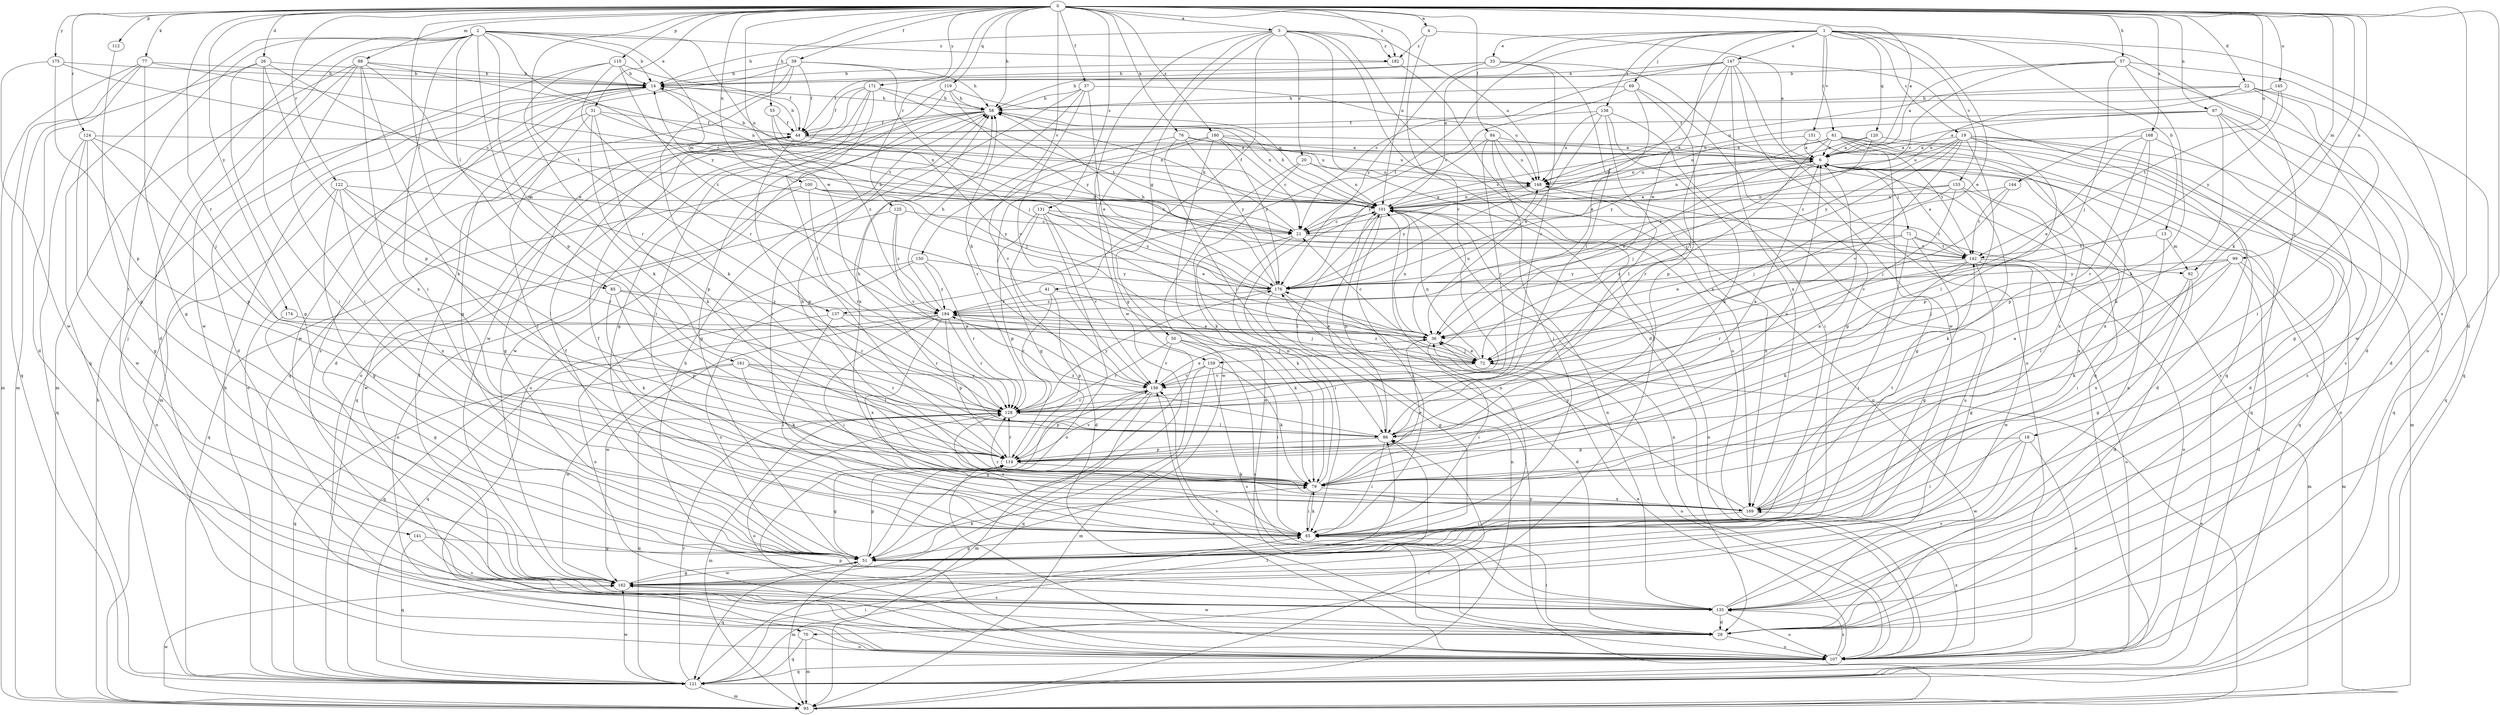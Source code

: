 strict digraph  {
0;
1;
2;
3;
4;
6;
13;
14;
18;
19;
20;
21;
22;
26;
28;
31;
33;
36;
37;
39;
41;
44;
50;
51;
55;
57;
58;
61;
65;
69;
70;
71;
72;
76;
77;
79;
84;
85;
86;
88;
92;
93;
97;
99;
100;
101;
107;
110;
112;
114;
119;
120;
121;
122;
124;
125;
128;
131;
135;
137;
138;
141;
142;
144;
145;
147;
148;
150;
151;
153;
156;
159;
161;
162;
168;
169;
171;
174;
175;
176;
180;
182;
184;
0 -> 3  [label=a];
0 -> 4  [label=a];
0 -> 6  [label=a];
0 -> 22  [label=d];
0 -> 26  [label=d];
0 -> 28  [label=d];
0 -> 31  [label=e];
0 -> 37  [label=f];
0 -> 39  [label=f];
0 -> 55  [label=h];
0 -> 57  [label=h];
0 -> 58  [label=h];
0 -> 76  [label=k];
0 -> 77  [label=k];
0 -> 79  [label=k];
0 -> 84  [label=l];
0 -> 85  [label=l];
0 -> 88  [label=m];
0 -> 92  [label=m];
0 -> 97  [label=n];
0 -> 99  [label=n];
0 -> 100  [label=n];
0 -> 101  [label=n];
0 -> 110  [label=p];
0 -> 112  [label=p];
0 -> 119  [label=q];
0 -> 122  [label=r];
0 -> 124  [label=r];
0 -> 125  [label=r];
0 -> 128  [label=r];
0 -> 131  [label=s];
0 -> 135  [label=s];
0 -> 137  [label=t];
0 -> 144  [label=u];
0 -> 145  [label=u];
0 -> 150  [label=v];
0 -> 159  [label=w];
0 -> 168  [label=x];
0 -> 171  [label=y];
0 -> 174  [label=y];
0 -> 175  [label=y];
0 -> 180  [label=z];
0 -> 182  [label=z];
1 -> 13  [label=b];
1 -> 18  [label=c];
1 -> 19  [label=c];
1 -> 33  [label=e];
1 -> 36  [label=e];
1 -> 61  [label=i];
1 -> 69  [label=j];
1 -> 101  [label=n];
1 -> 107  [label=o];
1 -> 120  [label=q];
1 -> 137  [label=t];
1 -> 138  [label=t];
1 -> 147  [label=u];
1 -> 151  [label=v];
1 -> 153  [label=v];
1 -> 159  [label=w];
2 -> 14  [label=b];
2 -> 28  [label=d];
2 -> 65  [label=i];
2 -> 70  [label=j];
2 -> 85  [label=l];
2 -> 92  [label=m];
2 -> 101  [label=n];
2 -> 114  [label=p];
2 -> 121  [label=q];
2 -> 141  [label=t];
2 -> 161  [label=w];
2 -> 176  [label=y];
2 -> 182  [label=z];
3 -> 14  [label=b];
3 -> 20  [label=c];
3 -> 28  [label=d];
3 -> 41  [label=f];
3 -> 50  [label=g];
3 -> 51  [label=g];
3 -> 70  [label=j];
3 -> 107  [label=o];
3 -> 148  [label=u];
3 -> 162  [label=w];
3 -> 182  [label=z];
4 -> 6  [label=a];
4 -> 156  [label=v];
4 -> 182  [label=z];
6 -> 14  [label=b];
6 -> 36  [label=e];
6 -> 71  [label=j];
6 -> 72  [label=j];
6 -> 101  [label=n];
6 -> 107  [label=o];
6 -> 121  [label=q];
6 -> 148  [label=u];
13 -> 65  [label=i];
13 -> 92  [label=m];
13 -> 142  [label=t];
14 -> 58  [label=h];
14 -> 93  [label=m];
14 -> 135  [label=s];
14 -> 142  [label=t];
14 -> 162  [label=w];
18 -> 65  [label=i];
18 -> 107  [label=o];
18 -> 114  [label=p];
18 -> 135  [label=s];
18 -> 162  [label=w];
19 -> 6  [label=a];
19 -> 28  [label=d];
19 -> 72  [label=j];
19 -> 86  [label=l];
19 -> 114  [label=p];
19 -> 121  [label=q];
19 -> 135  [label=s];
19 -> 148  [label=u];
19 -> 156  [label=v];
19 -> 176  [label=y];
20 -> 79  [label=k];
20 -> 101  [label=n];
20 -> 148  [label=u];
20 -> 162  [label=w];
21 -> 6  [label=a];
21 -> 58  [label=h];
21 -> 65  [label=i];
21 -> 79  [label=k];
21 -> 142  [label=t];
22 -> 28  [label=d];
22 -> 58  [label=h];
22 -> 65  [label=i];
22 -> 101  [label=n];
22 -> 148  [label=u];
22 -> 162  [label=w];
26 -> 14  [label=b];
26 -> 36  [label=e];
26 -> 51  [label=g];
26 -> 65  [label=i];
26 -> 93  [label=m];
26 -> 114  [label=p];
28 -> 65  [label=i];
28 -> 107  [label=o];
28 -> 156  [label=v];
28 -> 162  [label=w];
31 -> 44  [label=f];
31 -> 65  [label=i];
31 -> 79  [label=k];
31 -> 101  [label=n];
31 -> 107  [label=o];
31 -> 114  [label=p];
33 -> 14  [label=b];
33 -> 44  [label=f];
33 -> 86  [label=l];
33 -> 121  [label=q];
33 -> 128  [label=r];
33 -> 176  [label=y];
36 -> 21  [label=c];
36 -> 65  [label=i];
36 -> 72  [label=j];
36 -> 101  [label=n];
36 -> 148  [label=u];
37 -> 36  [label=e];
37 -> 58  [label=h];
37 -> 65  [label=i];
37 -> 148  [label=u];
37 -> 156  [label=v];
37 -> 169  [label=x];
39 -> 14  [label=b];
39 -> 44  [label=f];
39 -> 51  [label=g];
39 -> 58  [label=h];
39 -> 72  [label=j];
39 -> 79  [label=k];
39 -> 121  [label=q];
41 -> 79  [label=k];
41 -> 114  [label=p];
41 -> 128  [label=r];
41 -> 184  [label=z];
44 -> 6  [label=a];
44 -> 14  [label=b];
44 -> 51  [label=g];
44 -> 72  [label=j];
44 -> 114  [label=p];
50 -> 65  [label=i];
50 -> 72  [label=j];
50 -> 128  [label=r];
50 -> 135  [label=s];
50 -> 156  [label=v];
51 -> 44  [label=f];
51 -> 79  [label=k];
51 -> 86  [label=l];
51 -> 93  [label=m];
51 -> 101  [label=n];
51 -> 114  [label=p];
51 -> 121  [label=q];
51 -> 162  [label=w];
55 -> 44  [label=f];
55 -> 101  [label=n];
55 -> 184  [label=z];
57 -> 6  [label=a];
57 -> 14  [label=b];
57 -> 21  [label=c];
57 -> 28  [label=d];
57 -> 72  [label=j];
57 -> 79  [label=k];
57 -> 121  [label=q];
58 -> 44  [label=f];
58 -> 51  [label=g];
58 -> 101  [label=n];
58 -> 107  [label=o];
58 -> 121  [label=q];
58 -> 162  [label=w];
61 -> 6  [label=a];
61 -> 21  [label=c];
61 -> 28  [label=d];
61 -> 51  [label=g];
61 -> 121  [label=q];
61 -> 128  [label=r];
61 -> 142  [label=t];
61 -> 169  [label=x];
61 -> 176  [label=y];
65 -> 44  [label=f];
65 -> 51  [label=g];
65 -> 79  [label=k];
65 -> 128  [label=r];
69 -> 21  [label=c];
69 -> 36  [label=e];
69 -> 51  [label=g];
69 -> 58  [label=h];
69 -> 114  [label=p];
70 -> 93  [label=m];
70 -> 107  [label=o];
70 -> 121  [label=q];
71 -> 36  [label=e];
71 -> 51  [label=g];
71 -> 65  [label=i];
71 -> 107  [label=o];
71 -> 142  [label=t];
71 -> 184  [label=z];
72 -> 36  [label=e];
72 -> 101  [label=n];
72 -> 107  [label=o];
72 -> 156  [label=v];
72 -> 184  [label=z];
76 -> 6  [label=a];
76 -> 86  [label=l];
76 -> 148  [label=u];
76 -> 156  [label=v];
76 -> 176  [label=y];
77 -> 14  [label=b];
77 -> 21  [label=c];
77 -> 28  [label=d];
77 -> 51  [label=g];
77 -> 93  [label=m];
77 -> 121  [label=q];
79 -> 6  [label=a];
79 -> 36  [label=e];
79 -> 58  [label=h];
79 -> 65  [label=i];
79 -> 101  [label=n];
79 -> 169  [label=x];
84 -> 6  [label=a];
84 -> 65  [label=i];
84 -> 107  [label=o];
84 -> 128  [label=r];
84 -> 148  [label=u];
84 -> 176  [label=y];
85 -> 79  [label=k];
85 -> 114  [label=p];
85 -> 128  [label=r];
85 -> 184  [label=z];
86 -> 6  [label=a];
86 -> 58  [label=h];
86 -> 65  [label=i];
86 -> 101  [label=n];
86 -> 114  [label=p];
86 -> 184  [label=z];
88 -> 14  [label=b];
88 -> 65  [label=i];
88 -> 79  [label=k];
88 -> 93  [label=m];
88 -> 101  [label=n];
88 -> 128  [label=r];
88 -> 162  [label=w];
88 -> 169  [label=x];
92 -> 28  [label=d];
92 -> 51  [label=g];
92 -> 169  [label=x];
93 -> 14  [label=b];
93 -> 36  [label=e];
93 -> 86  [label=l];
93 -> 101  [label=n];
93 -> 162  [label=w];
93 -> 176  [label=y];
97 -> 6  [label=a];
97 -> 44  [label=f];
97 -> 51  [label=g];
97 -> 79  [label=k];
97 -> 121  [label=q];
97 -> 135  [label=s];
97 -> 148  [label=u];
99 -> 28  [label=d];
99 -> 72  [label=j];
99 -> 79  [label=k];
99 -> 86  [label=l];
99 -> 93  [label=m];
99 -> 176  [label=y];
100 -> 21  [label=c];
100 -> 101  [label=n];
100 -> 121  [label=q];
100 -> 128  [label=r];
100 -> 162  [label=w];
100 -> 176  [label=y];
101 -> 21  [label=c];
101 -> 58  [label=h];
101 -> 65  [label=i];
101 -> 86  [label=l];
101 -> 107  [label=o];
101 -> 142  [label=t];
101 -> 148  [label=u];
107 -> 36  [label=e];
107 -> 101  [label=n];
107 -> 114  [label=p];
107 -> 121  [label=q];
107 -> 135  [label=s];
107 -> 156  [label=v];
107 -> 169  [label=x];
110 -> 14  [label=b];
110 -> 28  [label=d];
110 -> 44  [label=f];
110 -> 79  [label=k];
110 -> 128  [label=r];
110 -> 184  [label=z];
112 -> 51  [label=g];
114 -> 6  [label=a];
114 -> 51  [label=g];
114 -> 79  [label=k];
114 -> 128  [label=r];
114 -> 156  [label=v];
119 -> 51  [label=g];
119 -> 58  [label=h];
119 -> 101  [label=n];
119 -> 162  [label=w];
119 -> 176  [label=y];
120 -> 6  [label=a];
120 -> 93  [label=m];
120 -> 101  [label=n];
120 -> 184  [label=z];
121 -> 14  [label=b];
121 -> 65  [label=i];
121 -> 86  [label=l];
121 -> 93  [label=m];
121 -> 128  [label=r];
121 -> 162  [label=w];
122 -> 51  [label=g];
122 -> 86  [label=l];
122 -> 101  [label=n];
122 -> 107  [label=o];
122 -> 128  [label=r];
122 -> 169  [label=x];
124 -> 6  [label=a];
124 -> 51  [label=g];
124 -> 72  [label=j];
124 -> 114  [label=p];
124 -> 121  [label=q];
124 -> 162  [label=w];
125 -> 21  [label=c];
125 -> 107  [label=o];
125 -> 156  [label=v];
125 -> 184  [label=z];
128 -> 86  [label=l];
128 -> 93  [label=m];
128 -> 107  [label=o];
128 -> 121  [label=q];
128 -> 176  [label=y];
131 -> 21  [label=c];
131 -> 28  [label=d];
131 -> 36  [label=e];
131 -> 107  [label=o];
131 -> 114  [label=p];
131 -> 156  [label=v];
131 -> 176  [label=y];
135 -> 6  [label=a];
135 -> 28  [label=d];
135 -> 44  [label=f];
135 -> 58  [label=h];
135 -> 101  [label=n];
135 -> 107  [label=o];
135 -> 148  [label=u];
137 -> 36  [label=e];
137 -> 65  [label=i];
137 -> 121  [label=q];
137 -> 128  [label=r];
138 -> 36  [label=e];
138 -> 44  [label=f];
138 -> 65  [label=i];
138 -> 79  [label=k];
138 -> 86  [label=l];
138 -> 148  [label=u];
141 -> 51  [label=g];
141 -> 121  [label=q];
141 -> 135  [label=s];
142 -> 6  [label=a];
142 -> 51  [label=g];
142 -> 79  [label=k];
142 -> 93  [label=m];
142 -> 107  [label=o];
142 -> 128  [label=r];
142 -> 162  [label=w];
142 -> 176  [label=y];
144 -> 72  [label=j];
144 -> 101  [label=n];
144 -> 142  [label=t];
145 -> 58  [label=h];
145 -> 142  [label=t];
145 -> 176  [label=y];
147 -> 14  [label=b];
147 -> 21  [label=c];
147 -> 58  [label=h];
147 -> 86  [label=l];
147 -> 107  [label=o];
147 -> 121  [label=q];
147 -> 162  [label=w];
147 -> 169  [label=x];
147 -> 176  [label=y];
148 -> 101  [label=n];
148 -> 169  [label=x];
148 -> 176  [label=y];
150 -> 107  [label=o];
150 -> 128  [label=r];
150 -> 135  [label=s];
150 -> 176  [label=y];
150 -> 184  [label=z];
151 -> 6  [label=a];
151 -> 148  [label=u];
151 -> 169  [label=x];
153 -> 21  [label=c];
153 -> 72  [label=j];
153 -> 79  [label=k];
153 -> 101  [label=n];
153 -> 156  [label=v];
153 -> 169  [label=x];
156 -> 36  [label=e];
156 -> 51  [label=g];
156 -> 58  [label=h];
156 -> 93  [label=m];
156 -> 114  [label=p];
156 -> 128  [label=r];
159 -> 79  [label=k];
159 -> 93  [label=m];
159 -> 121  [label=q];
159 -> 135  [label=s];
159 -> 156  [label=v];
161 -> 79  [label=k];
161 -> 86  [label=l];
161 -> 121  [label=q];
161 -> 128  [label=r];
161 -> 156  [label=v];
161 -> 162  [label=w];
162 -> 51  [label=g];
162 -> 135  [label=s];
168 -> 6  [label=a];
168 -> 36  [label=e];
168 -> 114  [label=p];
168 -> 128  [label=r];
168 -> 135  [label=s];
169 -> 6  [label=a];
169 -> 65  [label=i];
169 -> 128  [label=r];
169 -> 142  [label=t];
169 -> 176  [label=y];
171 -> 28  [label=d];
171 -> 44  [label=f];
171 -> 58  [label=h];
171 -> 65  [label=i];
171 -> 86  [label=l];
171 -> 107  [label=o];
171 -> 142  [label=t];
174 -> 36  [label=e];
174 -> 51  [label=g];
175 -> 14  [label=b];
175 -> 21  [label=c];
175 -> 114  [label=p];
175 -> 162  [label=w];
176 -> 14  [label=b];
176 -> 28  [label=d];
176 -> 51  [label=g];
176 -> 58  [label=h];
176 -> 184  [label=z];
180 -> 6  [label=a];
180 -> 21  [label=c];
180 -> 51  [label=g];
180 -> 107  [label=o];
180 -> 128  [label=r];
180 -> 148  [label=u];
180 -> 176  [label=y];
182 -> 14  [label=b];
182 -> 169  [label=x];
184 -> 36  [label=e];
184 -> 58  [label=h];
184 -> 65  [label=i];
184 -> 72  [label=j];
184 -> 114  [label=p];
184 -> 121  [label=q];
184 -> 128  [label=r];
184 -> 162  [label=w];
184 -> 169  [label=x];
}
